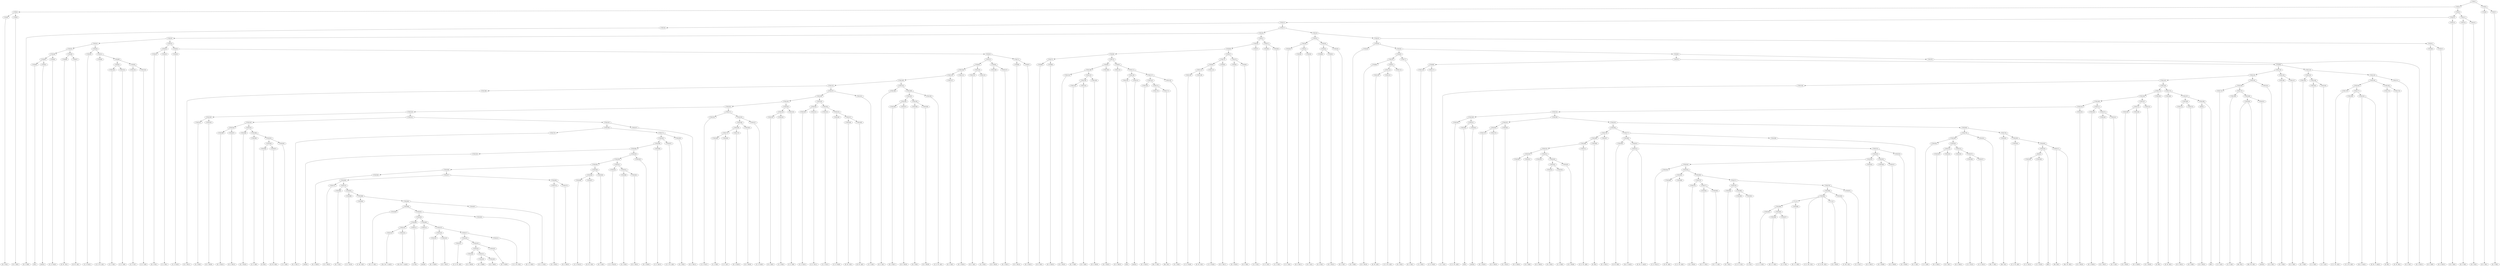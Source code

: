 digraph sample{
"C763(1)"->"C763(2)"
"C763(1)"->"C763(3)"
"C763(2)"->"C763(4)"
"C763(2)"->"C763(5)"
"C763(3)"->"C763(6)"
"C763(3)"->"C763(7)"
"C763(4)"->"C763(8)"
"C763(4)"->"C763(9)"
"C763(5)"->"C763(10)"
"C763(5)"->"C763(11)"
"C763(6)"->"[D  G  B](1)"
"C763(7)"->"[D  G  B](2)"
"C763(8)"->"[D  E  B](1)"
"C763(9)"->"[D  G  B](3)"
"C763(10)"->"C763(12)"
"C763(10)"->"C763(13)"
"C763(11)"->"C763(14)"
"C763(11)"->"C763(15)"
"C763(12)"->"C763(16)"
"C763(12)"->"C763(17)"
"C763(13)"->"[D  G  B](4)"
"C763(14)"->"[D  G  B](5)"
"C763(15)"->"[D  E  B](2)"
"C763(16)"->"[D  G  B](6)"
"C763(17)"->"C763(18)"
"C763(17)"->"C763(19)"
"C763(18)"->"C763(20)"
"C763(18)"->"C763(21)"
"C763(19)"->"C763(22)"
"C763(19)"->"C763(23)"
"C763(20)"->"C763(24)"
"C763(20)"->"C763(25)"
"C763(21)"->"C763(26)"
"C763(21)"->"C763(27)"
"C763(22)"->"C763(28)"
"C763(22)"->"C763(29)"
"C763(23)"->"C763(30)"
"C763(23)"->"C763(31)"
"C763(24)"->"C763(32)"
"C763(24)"->"C763(33)"
"C763(25)"->"C763(34)"
"C763(25)"->"C763(35)"
"C763(26)"->"C763(36)"
"C763(26)"->"C763(37)"
"C763(27)"->"C763(38)"
"C763(27)"->"C763(39)"
"C763(28)"->"C763(40)"
"C763(28)"->"C763(41)"
"C763(29)"->"C763(42)"
"C763(29)"->"C763(43)"
"C763(30)"->"C763(44)"
"C763(30)"->"C763(45)"
"C763(31)"->"C763(46)"
"C763(31)"->"C763(47)"
"C763(32)"->"C763(48)"
"C763(32)"->"C763(49)"
"C763(33)"->"C763(50)"
"C763(33)"->"C763(51)"
"C763(34)"->"C763(52)"
"C763(34)"->"C763(53)"
"C763(35)"->"C763(54)"
"C763(35)"->"C763(55)"
"C763(36)"->"C763(56)"
"C763(36)"->"C763(57)"
"C763(37)"->"[C  E  G](1)"
"C763(38)"->"[C  E  G](2)"
"C763(39)"->"[C  E  G](3)"
"C763(40)"->"[C  E  G](4)"
"C763(41)"->"C763(58)"
"C763(41)"->"C763(59)"
"C763(42)"->"C763(60)"
"C763(42)"->"C763(61)"
"C763(43)"->"[D  G  B](7)"
"C763(44)"->"[D  G  B](8)"
"C763(45)"->"C763(62)"
"C763(45)"->"C763(63)"
"C763(46)"->"[D  G  B](9)"
"C763(47)"->"[D  G  B](10)"
"C763(48)"->"C763(64)"
"C763(48)"->"C763(65)"
"C763(49)"->"C763(66)"
"C763(49)"->"C763(67)"
"C763(50)"->"[C  D  Fis](1)"
"C763(51)"->"C763(68)"
"C763(51)"->"C763(69)"
"C763(52)"->"[D  A  B](1)"
"C763(53)"->"[C  A  B](1)"
"C763(54)"->"[C  D  Fis](2)"
"C763(55)"->"C763(70)"
"C763(55)"->"C763(71)"
"C763(56)"->"C763(72)"
"C763(56)"->"C763(73)"
"C763(57)"->"C763(74)"
"C763(57)"->"C763(75)"
"C763(58)"->"[D  G  B](11)"
"C763(59)"->"[D  G  A](1)"
"C763(60)"->"[G  A  B](1)"
"C763(61)"->"[D  G  B](12)"
"C763(62)"->"C763(76)"
"C763(62)"->"C763(77)"
"C763(63)"->"C763(78)"
"C763(63)"->"C763(79)"
"C763(64)"->"C763(80)"
"C763(64)"->"C763(81)"
"C763(65)"->"[C  D  Fis](3)"
"C763(66)"->"[D  Fis  G](1)"
"C763(67)"->"[D  Fis  A](1)"
"C763(68)"->"[C  D  Fis  A](1)"
"C763(69)"->"C763(82)"
"C763(69)"->"C763(83)"
"C763(70)"->"C763(84)"
"C763(70)"->"C763(85)"
"C763(71)"->"C763(86)"
"C763(71)"->"C763(87)"
"C763(72)"->"C763(88)"
"C763(72)"->"C763(89)"
"C763(73)"->"C763(90)"
"C763(73)"->"C763(91)"
"C763(74)"->"C763(92)"
"C763(74)"->"C763(93)"
"C763(75)"->"C763(94)"
"C763(75)"->"C763(95)"
"C763(76)"->"C763(96)"
"C763(76)"->"C763(97)"
"C763(77)"->"[E  G  B](1)"
"C763(78)"->"C763(98)"
"C763(78)"->"C763(99)"
"C763(79)"->"[D  G  B](13)"
"C763(80)"->"[G](1)"
"C763(81)"->"[rest](1)"
"C763(82)"->"C763(100)"
"C763(82)"->"C763(101)"
"C763(83)"->"C763(102)"
"C763(83)"->"C763(103)"
"C763(84)"->"C763(104)"
"C763(84)"->"C763(105)"
"C763(85)"->"C763(106)"
"C763(85)"->"C763(107)"
"C763(86)"->"[D  G  B](14)"
"C763(87)"->"[D  G  B](15)"
"C763(88)"->"[D  E  B](3)"
"C763(89)"->"[D  G  B](16)"
"C763(90)"->"C763(108)"
"C763(90)"->"C763(109)"
"C763(91)"->"C763(110)"
"C763(91)"->"C763(111)"
"C763(92)"->"C763(112)"
"C763(92)"->"C763(113)"
"C763(93)"->"[D  G  B](17)"
"C763(94)"->"[D  G  B](18)"
"C763(95)"->"[D  E  B](4)"
"C763(96)"->"[D  G  B](19)"
"C763(97)"->"C763(114)"
"C763(97)"->"C763(115)"
"C763(98)"->"C763(116)"
"C763(98)"->"C763(117)"
"C763(99)"->"C763(118)"
"C763(99)"->"C763(119)"
"C763(100)"->"[C  E  G](5)"
"C763(101)"->"[C  E  G](6)"
"C763(102)"->"[C  E  G](7)"
"C763(103)"->"[C  E  G](8)"
"C763(104)"->"C763(120)"
"C763(104)"->"C763(121)"
"C763(105)"->"C763(122)"
"C763(105)"->"C763(123)"
"C763(106)"->"[D  G  B](20)"
"C763(107)"->"[D  G  B](21)"
"C763(108)"->"C763(124)"
"C763(108)"->"C763(125)"
"C763(109)"->"[D  G  B](22)"
"C763(110)"->"[D  G  B](23)"
"C763(111)"->"C763(126)"
"C763(111)"->"C763(127)"
"C763(112)"->"C763(128)"
"C763(112)"->"C763(129)"
"C763(113)"->"[C  D  Fis](4)"
"C763(114)"->"C763(130)"
"C763(114)"->"C763(131)"
"C763(115)"->"[D  A  B](2)"
"C763(116)"->"[C  A  B](2)"
"C763(117)"->"[C  D  Fis](5)"
"C763(118)"->"C763(132)"
"C763(118)"->"C763(133)"
"C763(119)"->"C763(134)"
"C763(119)"->"C763(135)"
"C763(120)"->"C763(136)"
"C763(120)"->"C763(137)"
"C763(121)"->"[D  G  B](24)"
"C763(122)"->"[D  G  A](2)"
"C763(123)"->"[G  A  B](2)"
"C763(124)"->"[D  G  B](25)"
"C763(125)"->"C763(138)"
"C763(125)"->"C763(139)"
"C763(126)"->"C763(140)"
"C763(126)"->"C763(141)"
"C763(127)"->"C763(142)"
"C763(127)"->"C763(143)"
"C763(128)"->"[C  D  Fis](6)"
"C763(129)"->"[D  Fis  G](2)"
"C763(130)"->"[D  Fis  A](2)"
"C763(131)"->"[C  D  Fis  A](2)"
"C763(132)"->"C763(144)"
"C763(132)"->"C763(145)"
"C763(133)"->"C763(146)"
"C763(133)"->"C763(147)"
"C763(134)"->"C763(148)"
"C763(134)"->"C763(149)"
"C763(135)"->"C763(150)"
"C763(135)"->"C763(151)"
"C763(136)"->"C763(152)"
"C763(136)"->"C763(153)"
"C763(137)"->"[E  G  B](2)"
"C763(138)"->"C763(154)"
"C763(138)"->"C763(155)"
"C763(139)"->"[D  G  B](26)"
"C763(140)"->"[G](2)"
"C763(141)"->"[rest](2)"
"C763(142)"->"C763(156)"
"C763(142)"->"C763(157)"
"C763(143)"->"[E  G  B](3)"
"C763(144)"->"C763(158)"
"C763(144)"->"C763(159)"
"C763(145)"->"C763(160)"
"C763(145)"->"C763(161)"
"C763(146)"->"[E  G  B](4)"
"C763(147)"->"[E  G  B](5)"
"C763(148)"->"[E  G  B](6)"
"C763(149)"->"C763(162)"
"C763(149)"->"C763(163)"
"C763(150)"->"C763(164)"
"C763(150)"->"C763(165)"
"C763(151)"->"[E  G  B](7)"
"C763(152)"->"C763(166)"
"C763(152)"->"C763(167)"
"C763(153)"->"C763(168)"
"C763(153)"->"C763(169)"
"C763(154)"->"[E  G  B](8)"
"C763(155)"->"[E  G  B](9)"
"C763(156)"->"[E  G  B](10)"
"C763(157)"->"C763(170)"
"C763(157)"->"C763(171)"
"C763(158)"->"[C  E  A](1)"
"C763(159)"->"C763(172)"
"C763(159)"->"C763(173)"
"C763(160)"->"C763(174)"
"C763(160)"->"C763(175)"
"C763(161)"->"[E  A  B](1)"
"C763(162)"->"[C  A  B](3)"
"C763(163)"->"[C  E  A](2)"
"C763(164)"->"C763(176)"
"C763(164)"->"C763(177)"
"C763(165)"->"C763(178)"
"C763(165)"->"C763(179)"
"C763(166)"->"[E  G  B](11)"
"C763(167)"->"C763(180)"
"C763(167)"->"C763(181)"
"C763(168)"->"[E  G  A](1)"
"C763(169)"->"C763(182)"
"C763(169)"->"C763(183)"
"C763(170)"->"[Fis  G  B](1)"
"C763(171)"->"[Dis  E](1)"
"C763(172)"->"C763(184)"
"C763(172)"->"C763(185)"
"C763(173)"->"C763(186)"
"C763(173)"->"C763(187)"
"C763(174)"->"[C  E  A](3)"
"C763(175)"->"C763(188)"
"C763(175)"->"C763(189)"
"C763(176)"->"[C  E  Fis  A](1)"
"C763(177)"->"C763(190)"
"C763(177)"->"C763(191)"
"C763(178)"->"[E  B](1)"
"C763(179)"->"[E  Fis  B](1)"
"C763(180)"->"C763(192)"
"C763(180)"->"C763(193)"
"C763(181)"->"[C  E  A](4)"
"C763(182)"->"C763(194)"
"C763(182)"->"C763(195)"
"C763(183)"->"[C  E  Fis  A](2)"
"C763(184)"->"C763(196)"
"C763(184)"->"C763(197)"
"C763(185)"->"[E  B](2)"
"C763(186)"->"[E  Fis  B](2)"
"C763(187)"->"C763(198)"
"C763(187)"->"C763(199)"
"C763(188)"->"[C  E  A](5)"
"C763(189)"->"C763(200)"
"C763(189)"->"C763(201)"
"C763(190)"->"[C  E  Fis  A](3)"
"C763(191)"->"[Cis  E  Ais](1)"
"C763(191)"->"[E  Fis  G  Ais](1)"
"C763(192)"->"C763(202)"
"C763(192)"->"C763(203)"
"C763(193)"->"C763(204)"
"C763(193)"->"C763(205)"
"C763(194)"->"C763(206)"
"C763(194)"->"C763(207)"
"C763(195)"->"C763(208)"
"C763(195)"->"C763(209)"
"C763(196)"->"C763(210)"
"C763(196)"->"C763(211)"
"C763(197)"->"C763(212)"
"C763(197)"->"C763(213)"
"C763(198)"->"C763(214)"
"C763(198)"->"C763(215)"
"C763(199)"->"C626(1)"
"C763(199)"->"[B](1)"
"C763(200)"->"[Dis  B](1)"
"C763(200)"->"[Dis  Fis  B](1)"
"C763(201)"->"[rest](3)"
"C763(202)"->"C763(216)"
"C763(202)"->"C763(217)"
"C763(203)"->"C763(218)"
"C763(203)"->"C763(219)"
"C763(204)"->"C763(220)"
"C763(204)"->"C763(221)"
"C763(205)"->"C763(222)"
"C763(205)"->"C763(223)"
"C763(206)"->"[D  G  B](27)"
"C763(207)"->"[D  G  B](28)"
"C763(208)"->"[D  E  B](5)"
"C763(209)"->"[D  G  B](29)"
"C763(210)"->"C763(224)"
"C763(210)"->"C763(225)"
"C763(211)"->"C763(226)"
"C763(211)"->"C763(227)"
"C763(212)"->"C763(228)"
"C763(212)"->"C763(229)"
"C763(213)"->"[D  G  B](30)"
"C763(214)"->"[D  G  B](31)"
"C763(215)"->"[D  E  B](6)"
"C626(1)"->"[D  G  B](32)"
"C763(216)"->"C763(230)"
"C763(216)"->"C763(231)"
"C763(217)"->"C763(232)"
"C763(217)"->"C763(233)"
"C763(218)"->"C763(234)"
"C763(218)"->"C763(235)"
"C763(219)"->"[C  E  G](9)"
"C763(220)"->"[C  E  G](10)"
"C763(221)"->"[C  E  G](11)"
"C763(222)"->"[C  E  G](12)"
"C763(223)"->"C763(236)"
"C763(223)"->"C763(237)"
"C763(224)"->"C763(238)"
"C763(224)"->"C763(239)"
"C763(225)"->"[D  G  B](33)"
"C763(226)"->"[D  G  B](34)"
"C763(227)"->"C763(240)"
"C763(227)"->"C763(241)"
"C763(228)"->"[D  G  B](35)"
"C763(229)"->"[D  G  B](36)"
"C763(230)"->"C763(242)"
"C763(230)"->"C763(243)"
"C763(231)"->"C763(244)"
"C763(231)"->"C763(245)"
"C763(232)"->"[C  D  Fis](7)"
"C763(233)"->"C763(246)"
"C763(233)"->"C763(247)"
"C763(234)"->"[D  A  B](3)"
"C763(235)"->"[C  A  B](4)"
"C763(236)"->"[C  D  Fis](8)"
"C763(237)"->"C763(248)"
"C763(237)"->"C763(249)"
"C763(238)"->"C763(250)"
"C763(238)"->"C763(251)"
"C763(239)"->"C763(252)"
"C763(239)"->"C763(253)"
"C763(240)"->"[D  G  B](37)"
"C763(241)"->"[D  G  A](3)"
"C763(242)"->"[G  A  B](3)"
"C763(243)"->"[D  G  B](38)"
"C763(244)"->"C763(254)"
"C763(244)"->"C763(255)"
"C763(245)"->"C763(256)"
"C763(245)"->"C763(257)"
"C763(246)"->"C763(258)"
"C763(246)"->"C763(259)"
"C763(247)"->"[C  D  Fis](9)"
"C763(248)"->"[D  Fis  G](3)"
"C763(249)"->"[D  Fis  A](3)"
"C763(250)"->"[C  D  Fis  A](3)"
"C763(251)"->"C763(260)"
"C763(251)"->"C763(261)"
"C763(252)"->"C763(262)"
"C763(252)"->"C763(263)"
"C763(253)"->"C763(264)"
"C763(253)"->"C763(265)"
"C763(254)"->"C763(266)"
"C763(254)"->"C763(267)"
"C763(255)"->"C763(268)"
"C763(255)"->"C763(269)"
"C763(256)"->"C763(270)"
"C763(256)"->"C763(271)"
"C763(257)"->"[E  G  B](12)"
"C763(258)"->"C763(272)"
"C763(258)"->"C763(273)"
"C763(259)"->"[D  G  B](39)"
"C763(260)"->"[G](3)"
"C763(261)"->"[rest](4)"
"C763(262)"->"C763(274)"
"C763(262)"->"C763(275)"
"C763(263)"->"[E  G  B](13)"
"C763(264)"->"C763(276)"
"C763(264)"->"C763(277)"
"C763(265)"->"C763(278)"
"C763(265)"->"C763(279)"
"C763(266)"->"[E  G  B](14)"
"C763(267)"->"[E  G  B](15)"
"C763(268)"->"[E  G  B](16)"
"C763(269)"->"C763(280)"
"C763(269)"->"C763(281)"
"C763(270)"->"[E  G  B](17)"
"C763(271)"->"C763(282)"
"C763(271)"->"C763(283)"
"C763(272)"->"C763(284)"
"C763(272)"->"C763(285)"
"C763(273)"->"[E  G  B](18)"
"C763(274)"->"[E  G  B](19)"
"C763(275)"->"[E  G  B](20)"
"C763(276)"->"C763(286)"
"C763(276)"->"C763(287)"
"C763(277)"->"C763(288)"
"C763(277)"->"C763(289)"
"C763(278)"->"C763(290)"
"C763(278)"->"C763(291)"
"C763(279)"->"C763(292)"
"C763(279)"->"C763(293)"
"C763(280)"->"[C  E  A](6)"
"C763(281)"->"C763(294)"
"C763(281)"->"C763(295)"
"C763(282)"->"C763(296)"
"C763(282)"->"C763(297)"
"C763(283)"->"[E  A  B](2)"
"C763(284)"->"[C  A  B](5)"
"C763(285)"->"[C  E  A](7)"
"C763(286)"->"C763(298)"
"C763(286)"->"C763(299)"
"C763(287)"->"[E  G  B](21)"
"C763(288)"->"C763(300)"
"C763(288)"->"C763(301)"
"C763(289)"->"[E  G  A](2)"
"C763(290)"->"C763(302)"
"C763(290)"->"C763(303)"
"C763(291)"->"[Fis  G  B](2)"
"C763(292)"->"[Dis  E](2)"
"C763(293)"->"C763(304)"
"C763(293)"->"C763(305)"
"C763(294)"->"C763(306)"
"C763(294)"->"C763(307)"
"C763(295)"->"[C  E  A](8)"
"C763(296)"->"C763(308)"
"C763(296)"->"C763(309)"
"C763(297)"->"[C  E  Fis  A](4)"
"C763(298)"->"C763(310)"
"C763(298)"->"C763(311)"
"C763(299)"->"[E  B](3)"
"C763(300)"->"[E  Fis  B](3)"
"C763(301)"->"C763(312)"
"C763(301)"->"C763(313)"
"C763(302)"->"[C  E  A](9)"
"C763(303)"->"C763(314)"
"C763(303)"->"C763(315)"
"C763(304)"->"[C  E  Fis  A](5)"
"C763(305)"->"C763(316)"
"C763(305)"->"C763(317)"
"C763(306)"->"[E  B](4)"
"C763(307)"->"[E  Fis  B](4)"
"C763(308)"->"C763(318)"
"C763(308)"->"C763(319)"
"C763(309)"->"[C  E  A](10)"
"C763(310)"->"C763(320)"
"C763(310)"->"C763(321)"
"C763(311)"->"[C  E  Fis  A](6)"
"C763(312)"->"[Cis  E  Ais](2)"
"C763(312)"->"[E  Fis  G  Ais](2)"
"C763(313)"->"C763(322)"
"C763(313)"->"C763(323)"
"C763(314)"->"C763(324)"
"C763(314)"->"C763(325)"
"C763(315)"->"C763(326)"
"C763(315)"->"C763(327)"
"C763(316)"->"C626(2)"
"C763(316)"->"[B](2)"
"C763(317)"->"[Dis  B](2)"
"C763(317)"->"[Dis  Fis  B](2)"
"C763(318)"->"[rest](5)"
"C763(319)"->"C763(328)"
"C763(319)"->"C763(329)"
"C763(320)"->"C763(330)"
"C763(320)"->"C763(331)"
"C763(321)"->"C763(332)"
"C763(321)"->"C763(333)"
"C763(322)"->"C763(334)"
"C763(322)"->"C763(335)"
"C763(323)"->"[D  G  B](40)"
"C763(324)"->"[D  G  B](41)"
"C763(325)"->"[D  E  B](7)"
"C763(326)"->"[D  G  B](42)"
"C763(327)"->"C763(336)"
"C763(327)"->"C763(337)"
"C626(2)"->"C763(338)"
"C626(2)"->"C763(339)"
"C763(328)"->"C763(340)"
"C763(328)"->"C763(341)"
"C763(329)"->"[D  G  B](43)"
"C763(330)"->"[D  G  B](44)"
"C763(331)"->"[D  E  B](8)"
"C763(332)"->"[D  G  B](45)"
"C763(333)"->"C763(342)"
"C763(333)"->"C763(343)"
"C763(334)"->"C763(344)"
"C763(334)"->"C763(345)"
"C763(335)"->"C763(346)"
"C763(335)"->"C763(347)"
"C763(336)"->"[C  E  G](13)"
"C763(337)"->"[C  E  G](14)"
"C763(338)"->"[C  E  G](15)"
"C763(339)"->"[C  E  G](16)"
"C763(340)"->"C763(348)"
"C763(340)"->"C763(349)"
"C763(341)"->"C763(350)"
"C763(341)"->"C763(351)"
"C763(342)"->"C763(352)"
"C763(342)"->"C763(353)"
"C763(343)"->"[D  G  B](46)"
"C763(344)"->"C763(354)"
"C763(344)"->"C763(355)"
"C763(345)"->"[D  G  B](47)"
"C763(346)"->"[D  G  B](48)"
"C763(347)"->"[D  G  B](49)"
"C763(348)"->"C763(356)"
"C763(348)"->"C763(357)"
"C763(349)"->"C763(358)"
"C763(349)"->"C763(359)"
"C763(350)"->"[C  D  Fis](10)"
"C763(351)"->"C763(360)"
"C763(351)"->"C763(361)"
"C763(352)"->"[D  A  B](4)"
"C763(353)"->"[C  A  B](6)"
"C763(354)"->"[C  D  Fis](11)"
"C763(355)"->"C763(362)"
"C763(355)"->"C763(363)"
"C763(356)"->"[D  G  B](50)"
"C763(357)"->"C763(364)"
"C763(357)"->"C763(365)"
"C763(358)"->"C763(366)"
"C763(358)"->"C763(367)"
"C763(359)"->"[D  G  A](4)"
"C763(360)"->"[G  A  B](4)"
"C763(361)"->"[D  G  B](51)"
"C763(362)"->"C763(368)"
"C763(362)"->"C763(369)"
"C763(363)"->"C763(370)"
"C763(363)"->"C763(371)"
"C763(364)"->"C763(372)"
"C763(364)"->"C763(373)"
"C763(365)"->"C763(374)"
"C763(365)"->"C763(375)"
"C763(366)"->"[C  D  Fis](12)"
"C763(367)"->"[D  Fis  G](4)"
"C763(368)"->"[D  Fis  A](4)"
"C763(369)"->"[C  D  Fis  A](4)"
"C763(370)"->"C763(376)"
"C763(370)"->"C763(377)"
"C763(371)"->"C763(378)"
"C763(371)"->"C763(379)"
"C763(372)"->"[E  G  B](22)"
"C763(373)"->"C763(380)"
"C763(373)"->"C763(381)"
"C763(374)"->"[D  G  B](52)"
"C763(375)"->"[D  G  B](53)"
"C763(376)"->"[D  G  B](54)"
"C763(377)"->"C763(382)"
"C763(377)"->"C763(383)"
"C763(378)"->"C763(384)"
"C763(378)"->"C763(385)"
"C763(379)"->"C763(386)"
"C763(379)"->"C763(387)"
"C763(380)"->"[D  F  G](1)"
"C763(381)"->"C763(388)"
"C763(381)"->"C763(389)"
"C763(382)"->"[D  F  G  B](1)"
"C763(383)"->"[D  F  G  A](1)"
"C763(384)"->"[D  F  B](1)"
"C763(385)"->"C763(390)"
"C763(385)"->"C763(391)"
"C763(386)"->"C763(392)"
"C763(386)"->"C763(393)"
"C763(387)"->"[C  E  G](17)"
"C763(388)"->"[C  E  G](18)"
"C763(389)"->"C763(394)"
"C763(389)"->"C763(395)"
"C763(390)"->"[C  D  E  G](1)"
"C763(391)"->"[C  E](1)"
"C763(392)"->"C711(1)"
"C763(392)"->"[C  D  Dis  G](1)"
"C763(392)"->"[C  D  Dis  G](2)"
"C763(392)"->"C711(2)"
"C763(393)"->"[C  Dis  G](1)"
"C763(394)"->"[C  Dis  G](2)"
"C763(395)"->"C763(396)"
"C763(395)"->"C763(397)"
"C711(1)"->"C763(398)"
"C711(1)"->"C763(399)"
"C711(2)"->"[D  G  B](55)"
"C763(396)"->"C763(400)"
"C763(396)"->"C763(401)"
"C763(397)"->"[D  G  A  B](1)"
"C763(398)"->"C763(402)"
"C763(398)"->"C763(403)"
"C763(399)"->"[D  G  A  B](2)"
"C763(400)"->"[D  E  G  B](1)"
"C763(401)"->"C763(404)"
"C763(401)"->"C763(405)"
"C763(402)"->"[C  D  G  B](1)"
"C763(403)"->"C763(406)"
"C763(403)"->"C763(407)"
"C763(404)"->"C763(408)"
"C763(404)"->"C763(409)"
"C763(405)"->"[D  G  A  B](3)"
"C763(406)"->"[D  E  G  B](2)"
"C763(407)"->"[C  D  B](1)"
"C763(408)"->"C763(410)"
"C763(408)"->"C763(411)"
"C763(409)"->"C763(412)"
"C763(409)"->"C763(413)"
"C763(410)"->"C763(414)"
"C763(410)"->"C763(415)"
"C763(411)"->"[G  B](1)"
"C763(412)"->"[rest](6)"
"C763(413)"->"C763(416)"
"C763(413)"->"C763(417)"
"C763(414)"->"[Cis  Dis  G  Ais](1)"
"C763(415)"->"[Cis  Dis  G  Ais](2)"
"C763(416)"->"C763(418)"
"C763(416)"->"C763(419)"
"C763(417)"->"C763(420)"
"C763(417)"->"C763(421)"
"C763(418)"->"[D  G  B](56)"
"C763(419)"->"[D  G  B](57)"
"C763(420)"->"C763(422)"
"C763(420)"->"C763(423)"
"C763(421)"->"[C  D  Fis  B](1)"
"C763(422)"->"[C  D  Fis  A](5)"
"C763(423)"->"C763(424)"
"C763(423)"->"C763(425)"
"C763(424)"->"C763(426)"
"C763(424)"->"C763(427)"
"C763(425)"->"[D  G  B](58)"
"C763(426)"->"[D  G  B](59)"
"C763(427)"->"C763(428)"
"C763(427)"->"C763(429)"
"C763(428)"->"[D  G  B](60)"
"C763(429)"->"[D  G  B](61)"
{rank = min; "C763(1)";}
{rank = same; "C763(2)"; "C763(3)";}
{rank = same; "C763(4)"; "C763(5)"; "C763(6)"; "C763(7)";}
{rank = same; "C763(8)"; "C763(9)"; "C763(10)"; "C763(11)";}
{rank = same; "C763(12)"; "C763(13)"; "C763(14)"; "C763(15)";}
{rank = same; "C763(16)"; "C763(17)";}
{rank = same; "C763(18)"; "C763(19)";}
{rank = same; "C763(20)"; "C763(21)"; "C763(22)"; "C763(23)";}
{rank = same; "C763(24)"; "C763(25)"; "C763(26)"; "C763(27)"; "C763(28)"; "C763(29)"; "C763(30)"; "C763(31)";}
{rank = same; "C763(32)"; "C763(33)"; "C763(34)"; "C763(35)"; "C763(36)"; "C763(37)"; "C763(38)"; "C763(39)"; "C763(40)"; "C763(41)"; "C763(42)"; "C763(43)"; "C763(44)"; "C763(45)"; "C763(46)"; "C763(47)";}
{rank = same; "C763(48)"; "C763(49)"; "C763(50)"; "C763(51)"; "C763(52)"; "C763(53)"; "C763(54)"; "C763(55)"; "C763(56)"; "C763(57)"; "C763(58)"; "C763(59)"; "C763(60)"; "C763(61)"; "C763(62)"; "C763(63)";}
{rank = same; "C763(64)"; "C763(65)"; "C763(66)"; "C763(67)"; "C763(68)"; "C763(69)"; "C763(70)"; "C763(71)"; "C763(72)"; "C763(73)"; "C763(74)"; "C763(75)"; "C763(76)"; "C763(77)"; "C763(78)"; "C763(79)";}
{rank = same; "C763(80)"; "C763(81)"; "C763(82)"; "C763(83)"; "C763(84)"; "C763(85)"; "C763(86)"; "C763(87)"; "C763(88)"; "C763(89)"; "C763(90)"; "C763(91)"; "C763(92)"; "C763(93)"; "C763(94)"; "C763(95)"; "C763(96)"; "C763(97)"; "C763(98)"; "C763(99)";}
{rank = same; "C763(100)"; "C763(101)"; "C763(102)"; "C763(103)"; "C763(104)"; "C763(105)"; "C763(106)"; "C763(107)"; "C763(108)"; "C763(109)"; "C763(110)"; "C763(111)"; "C763(112)"; "C763(113)"; "C763(114)"; "C763(115)"; "C763(116)"; "C763(117)"; "C763(118)"; "C763(119)";}
{rank = same; "C763(120)"; "C763(121)"; "C763(122)"; "C763(123)"; "C763(124)"; "C763(125)"; "C763(126)"; "C763(127)"; "C763(128)"; "C763(129)"; "C763(130)"; "C763(131)"; "C763(132)"; "C763(133)"; "C763(134)"; "C763(135)";}
{rank = same; "C763(136)"; "C763(137)"; "C763(138)"; "C763(139)"; "C763(140)"; "C763(141)"; "C763(142)"; "C763(143)"; "C763(144)"; "C763(145)"; "C763(146)"; "C763(147)"; "C763(148)"; "C763(149)"; "C763(150)"; "C763(151)";}
{rank = same; "C763(152)"; "C763(153)"; "C763(154)"; "C763(155)"; "C763(156)"; "C763(157)"; "C763(158)"; "C763(159)"; "C763(160)"; "C763(161)"; "C763(162)"; "C763(163)"; "C763(164)"; "C763(165)";}
{rank = same; "C763(166)"; "C763(167)"; "C763(168)"; "C763(169)"; "C763(170)"; "C763(171)"; "C763(172)"; "C763(173)"; "C763(174)"; "C763(175)"; "C763(176)"; "C763(177)"; "C763(178)"; "C763(179)";}
{rank = same; "C763(180)"; "C763(181)"; "C763(182)"; "C763(183)"; "C763(184)"; "C763(185)"; "C763(186)"; "C763(187)"; "C763(188)"; "C763(189)"; "C763(190)"; "C763(191)";}
{rank = same; "C763(192)"; "C763(193)"; "C763(194)"; "C763(195)"; "C763(196)"; "C763(197)"; "C763(198)"; "C763(199)"; "C763(200)"; "C763(201)";}
{rank = same; "C763(202)"; "C763(203)"; "C763(204)"; "C763(205)"; "C763(206)"; "C763(207)"; "C763(208)"; "C763(209)"; "C763(210)"; "C763(211)"; "C763(212)"; "C763(213)"; "C763(214)"; "C763(215)"; "C626(1)";}
{rank = same; "C763(216)"; "C763(217)"; "C763(218)"; "C763(219)"; "C763(220)"; "C763(221)"; "C763(222)"; "C763(223)"; "C763(224)"; "C763(225)"; "C763(226)"; "C763(227)"; "C763(228)"; "C763(229)";}
{rank = same; "C763(230)"; "C763(231)"; "C763(232)"; "C763(233)"; "C763(234)"; "C763(235)"; "C763(236)"; "C763(237)"; "C763(238)"; "C763(239)"; "C763(240)"; "C763(241)";}
{rank = same; "C763(242)"; "C763(243)"; "C763(244)"; "C763(245)"; "C763(246)"; "C763(247)"; "C763(248)"; "C763(249)"; "C763(250)"; "C763(251)"; "C763(252)"; "C763(253)";}
{rank = same; "C763(254)"; "C763(255)"; "C763(256)"; "C763(257)"; "C763(258)"; "C763(259)"; "C763(260)"; "C763(261)"; "C763(262)"; "C763(263)"; "C763(264)"; "C763(265)";}
{rank = same; "C763(266)"; "C763(267)"; "C763(268)"; "C763(269)"; "C763(270)"; "C763(271)"; "C763(272)"; "C763(273)"; "C763(274)"; "C763(275)"; "C763(276)"; "C763(277)"; "C763(278)"; "C763(279)";}
{rank = same; "C763(280)"; "C763(281)"; "C763(282)"; "C763(283)"; "C763(284)"; "C763(285)"; "C763(286)"; "C763(287)"; "C763(288)"; "C763(289)"; "C763(290)"; "C763(291)"; "C763(292)"; "C763(293)";}
{rank = same; "C763(294)"; "C763(295)"; "C763(296)"; "C763(297)"; "C763(298)"; "C763(299)"; "C763(300)"; "C763(301)"; "C763(302)"; "C763(303)"; "C763(304)"; "C763(305)";}
{rank = same; "C763(306)"; "C763(307)"; "C763(308)"; "C763(309)"; "C763(310)"; "C763(311)"; "C763(312)"; "C763(313)"; "C763(314)"; "C763(315)"; "C763(316)"; "C763(317)";}
{rank = same; "C763(318)"; "C763(319)"; "C763(320)"; "C763(321)"; "C763(322)"; "C763(323)"; "C763(324)"; "C763(325)"; "C763(326)"; "C763(327)"; "C626(2)";}
{rank = same; "C763(328)"; "C763(329)"; "C763(330)"; "C763(331)"; "C763(332)"; "C763(333)"; "C763(334)"; "C763(335)"; "C763(336)"; "C763(337)"; "C763(338)"; "C763(339)";}
{rank = same; "C763(340)"; "C763(341)"; "C763(342)"; "C763(343)"; "C763(344)"; "C763(345)"; "C763(346)"; "C763(347)";}
{rank = same; "C763(348)"; "C763(349)"; "C763(350)"; "C763(351)"; "C763(352)"; "C763(353)"; "C763(354)"; "C763(355)";}
{rank = same; "C763(356)"; "C763(357)"; "C763(358)"; "C763(359)"; "C763(360)"; "C763(361)"; "C763(362)"; "C763(363)";}
{rank = same; "C763(364)"; "C763(365)"; "C763(366)"; "C763(367)"; "C763(368)"; "C763(369)"; "C763(370)"; "C763(371)";}
{rank = same; "C763(372)"; "C763(373)"; "C763(374)"; "C763(375)"; "C763(376)"; "C763(377)"; "C763(378)"; "C763(379)";}
{rank = same; "C763(380)"; "C763(381)"; "C763(382)"; "C763(383)"; "C763(384)"; "C763(385)"; "C763(386)"; "C763(387)";}
{rank = same; "C763(388)"; "C763(389)"; "C763(390)"; "C763(391)"; "C763(392)"; "C763(393)";}
{rank = same; "C763(394)"; "C763(395)"; "C711(1)"; "C711(2)";}
{rank = same; "C763(396)"; "C763(397)"; "C763(398)"; "C763(399)";}
{rank = same; "C763(400)"; "C763(401)"; "C763(402)"; "C763(403)";}
{rank = same; "C763(404)"; "C763(405)"; "C763(406)"; "C763(407)";}
{rank = same; "C763(408)"; "C763(409)";}
{rank = same; "C763(410)"; "C763(411)"; "C763(412)"; "C763(413)";}
{rank = same; "C763(414)"; "C763(415)"; "C763(416)"; "C763(417)";}
{rank = same; "C763(418)"; "C763(419)"; "C763(420)"; "C763(421)";}
{rank = same; "C763(422)"; "C763(423)";}
{rank = same; "C763(424)"; "C763(425)";}
{rank = same; "C763(426)"; "C763(427)";}
{rank = same; "C763(428)"; "C763(429)";}
{rank = same; "[D  G  B](1)"; "[D  G  B](2)"; "[D  E  B](1)"; "[D  G  B](3)"; "[D  G  B](4)"; "[D  G  B](5)"; "[D  E  B](2)"; "[D  G  B](6)"; "[C  E  G](1)"; "[C  E  G](2)"; "[C  E  G](3)"; "[C  E  G](4)"; "[D  G  B](7)"; "[D  G  B](8)"; "[D  G  B](9)"; "[D  G  B](10)"; "[C  D  Fis](1)"; "[D  A  B](1)"; "[C  A  B](1)"; "[C  D  Fis](2)"; "[D  G  B](11)"; "[D  G  A](1)"; "[G  A  B](1)"; "[D  G  B](12)"; "[C  D  Fis](3)"; "[D  Fis  G](1)"; "[D  Fis  A](1)"; "[C  D  Fis  A](1)"; "[E  G  B](1)"; "[D  G  B](13)"; "[G](1)"; "[rest](1)"; "[D  G  B](14)"; "[D  G  B](15)"; "[D  E  B](3)"; "[D  G  B](16)"; "[D  G  B](17)"; "[D  G  B](18)"; "[D  E  B](4)"; "[D  G  B](19)"; "[C  E  G](5)"; "[C  E  G](6)"; "[C  E  G](7)"; "[C  E  G](8)"; "[D  G  B](20)"; "[D  G  B](21)"; "[D  G  B](22)"; "[D  G  B](23)"; "[C  D  Fis](4)"; "[D  A  B](2)"; "[C  A  B](2)"; "[C  D  Fis](5)"; "[D  G  B](24)"; "[D  G  A](2)"; "[G  A  B](2)"; "[D  G  B](25)"; "[C  D  Fis](6)"; "[D  Fis  G](2)"; "[D  Fis  A](2)"; "[C  D  Fis  A](2)"; "[E  G  B](2)"; "[D  G  B](26)"; "[G](2)"; "[rest](2)"; "[E  G  B](3)"; "[E  G  B](4)"; "[E  G  B](5)"; "[E  G  B](6)"; "[E  G  B](7)"; "[E  G  B](8)"; "[E  G  B](9)"; "[E  G  B](10)"; "[C  E  A](1)"; "[E  A  B](1)"; "[C  A  B](3)"; "[C  E  A](2)"; "[E  G  B](11)"; "[E  G  A](1)"; "[Fis  G  B](1)"; "[Dis  E](1)"; "[C  E  A](3)"; "[C  E  Fis  A](1)"; "[E  B](1)"; "[E  Fis  B](1)"; "[C  E  A](4)"; "[C  E  Fis  A](2)"; "[E  B](2)"; "[E  Fis  B](2)"; "[C  E  A](5)"; "[C  E  Fis  A](3)"; "[Cis  E  Ais](1)"; "[E  Fis  G  Ais](1)"; "[B](1)"; "[Dis  B](1)"; "[Dis  Fis  B](1)"; "[rest](3)"; "[D  G  B](27)"; "[D  G  B](28)"; "[D  E  B](5)"; "[D  G  B](29)"; "[D  G  B](30)"; "[D  G  B](31)"; "[D  E  B](6)"; "[D  G  B](32)"; "[C  E  G](9)"; "[C  E  G](10)"; "[C  E  G](11)"; "[C  E  G](12)"; "[D  G  B](33)"; "[D  G  B](34)"; "[D  G  B](35)"; "[D  G  B](36)"; "[C  D  Fis](7)"; "[D  A  B](3)"; "[C  A  B](4)"; "[C  D  Fis](8)"; "[D  G  B](37)"; "[D  G  A](3)"; "[G  A  B](3)"; "[D  G  B](38)"; "[C  D  Fis](9)"; "[D  Fis  G](3)"; "[D  Fis  A](3)"; "[C  D  Fis  A](3)"; "[E  G  B](12)"; "[D  G  B](39)"; "[G](3)"; "[rest](4)"; "[E  G  B](13)"; "[E  G  B](14)"; "[E  G  B](15)"; "[E  G  B](16)"; "[E  G  B](17)"; "[E  G  B](18)"; "[E  G  B](19)"; "[E  G  B](20)"; "[C  E  A](6)"; "[E  A  B](2)"; "[C  A  B](5)"; "[C  E  A](7)"; "[E  G  B](21)"; "[E  G  A](2)"; "[Fis  G  B](2)"; "[Dis  E](2)"; "[C  E  A](8)"; "[C  E  Fis  A](4)"; "[E  B](3)"; "[E  Fis  B](3)"; "[C  E  A](9)"; "[C  E  Fis  A](5)"; "[E  B](4)"; "[E  Fis  B](4)"; "[C  E  A](10)"; "[C  E  Fis  A](6)"; "[Cis  E  Ais](2)"; "[E  Fis  G  Ais](2)"; "[B](2)"; "[Dis  B](2)"; "[Dis  Fis  B](2)"; "[rest](5)"; "[D  G  B](40)"; "[D  G  B](41)"; "[D  E  B](7)"; "[D  G  B](42)"; "[D  G  B](43)"; "[D  G  B](44)"; "[D  E  B](8)"; "[D  G  B](45)"; "[C  E  G](13)"; "[C  E  G](14)"; "[C  E  G](15)"; "[C  E  G](16)"; "[D  G  B](46)"; "[D  G  B](47)"; "[D  G  B](48)"; "[D  G  B](49)"; "[C  D  Fis](10)"; "[D  A  B](4)"; "[C  A  B](6)"; "[C  D  Fis](11)"; "[D  G  B](50)"; "[D  G  A](4)"; "[G  A  B](4)"; "[D  G  B](51)"; "[C  D  Fis](12)"; "[D  Fis  G](4)"; "[D  Fis  A](4)"; "[C  D  Fis  A](4)"; "[E  G  B](22)"; "[D  G  B](52)"; "[D  G  B](53)"; "[D  G  B](54)"; "[D  F  G](1)"; "[D  F  G  B](1)"; "[D  F  G  A](1)"; "[D  F  B](1)"; "[C  E  G](17)"; "[C  E  G](18)"; "[C  D  E  G](1)"; "[C  E](1)"; "[C  D  Dis  G](1)"; "[C  D  Dis  G](2)"; "[C  Dis  G](1)"; "[C  Dis  G](2)"; "[D  G  B](55)"; "[D  G  A  B](1)"; "[D  G  A  B](2)"; "[D  E  G  B](1)"; "[C  D  G  B](1)"; "[D  G  A  B](3)"; "[D  E  G  B](2)"; "[C  D  B](1)"; "[G  B](1)"; "[rest](6)"; "[Cis  Dis  G  Ais](1)"; "[Cis  Dis  G  Ais](2)"; "[D  G  B](56)"; "[D  G  B](57)"; "[C  D  Fis  B](1)"; "[C  D  Fis  A](5)"; "[D  G  B](58)"; "[D  G  B](59)"; "[D  G  B](60)"; "[D  G  B](61)";}
}